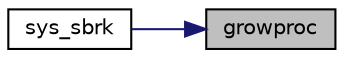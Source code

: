 digraph "growproc"
{
 // LATEX_PDF_SIZE
  edge [fontname="Helvetica",fontsize="10",labelfontname="Helvetica",labelfontsize="10"];
  node [fontname="Helvetica",fontsize="10",shape=record];
  rankdir="RL";
  Node1 [label="growproc",height=0.2,width=0.4,color="black", fillcolor="grey75", style="filled", fontcolor="black",tooltip=" "];
  Node1 -> Node2 [dir="back",color="midnightblue",fontsize="10",style="solid"];
  Node2 [label="sys_sbrk",height=0.2,width=0.4,color="black", fillcolor="white", style="filled",URL="$db/dd8/syscall_8c.html#ab21d46be776cf6075a997af525a1a628",tooltip=" "];
}
